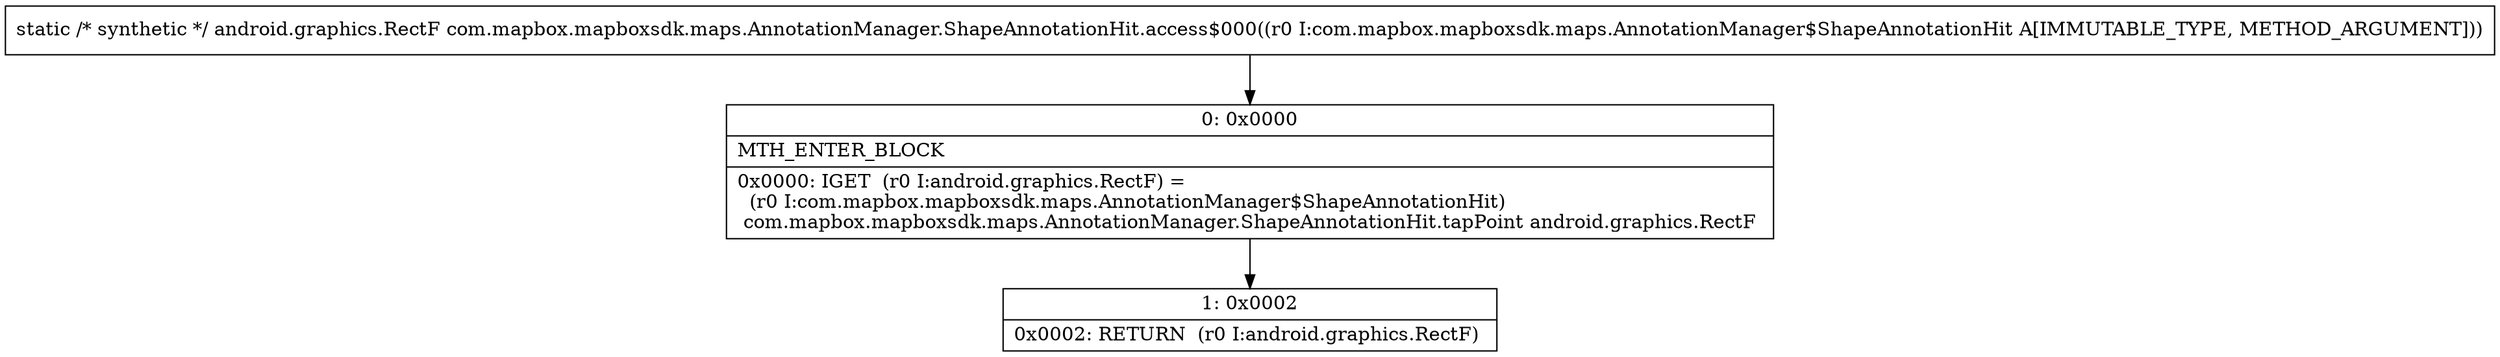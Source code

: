 digraph "CFG forcom.mapbox.mapboxsdk.maps.AnnotationManager.ShapeAnnotationHit.access$000(Lcom\/mapbox\/mapboxsdk\/maps\/AnnotationManager$ShapeAnnotationHit;)Landroid\/graphics\/RectF;" {
Node_0 [shape=record,label="{0\:\ 0x0000|MTH_ENTER_BLOCK\l|0x0000: IGET  (r0 I:android.graphics.RectF) = \l  (r0 I:com.mapbox.mapboxsdk.maps.AnnotationManager$ShapeAnnotationHit)\l com.mapbox.mapboxsdk.maps.AnnotationManager.ShapeAnnotationHit.tapPoint android.graphics.RectF \l}"];
Node_1 [shape=record,label="{1\:\ 0x0002|0x0002: RETURN  (r0 I:android.graphics.RectF) \l}"];
MethodNode[shape=record,label="{static \/* synthetic *\/ android.graphics.RectF com.mapbox.mapboxsdk.maps.AnnotationManager.ShapeAnnotationHit.access$000((r0 I:com.mapbox.mapboxsdk.maps.AnnotationManager$ShapeAnnotationHit A[IMMUTABLE_TYPE, METHOD_ARGUMENT])) }"];
MethodNode -> Node_0;
Node_0 -> Node_1;
}

